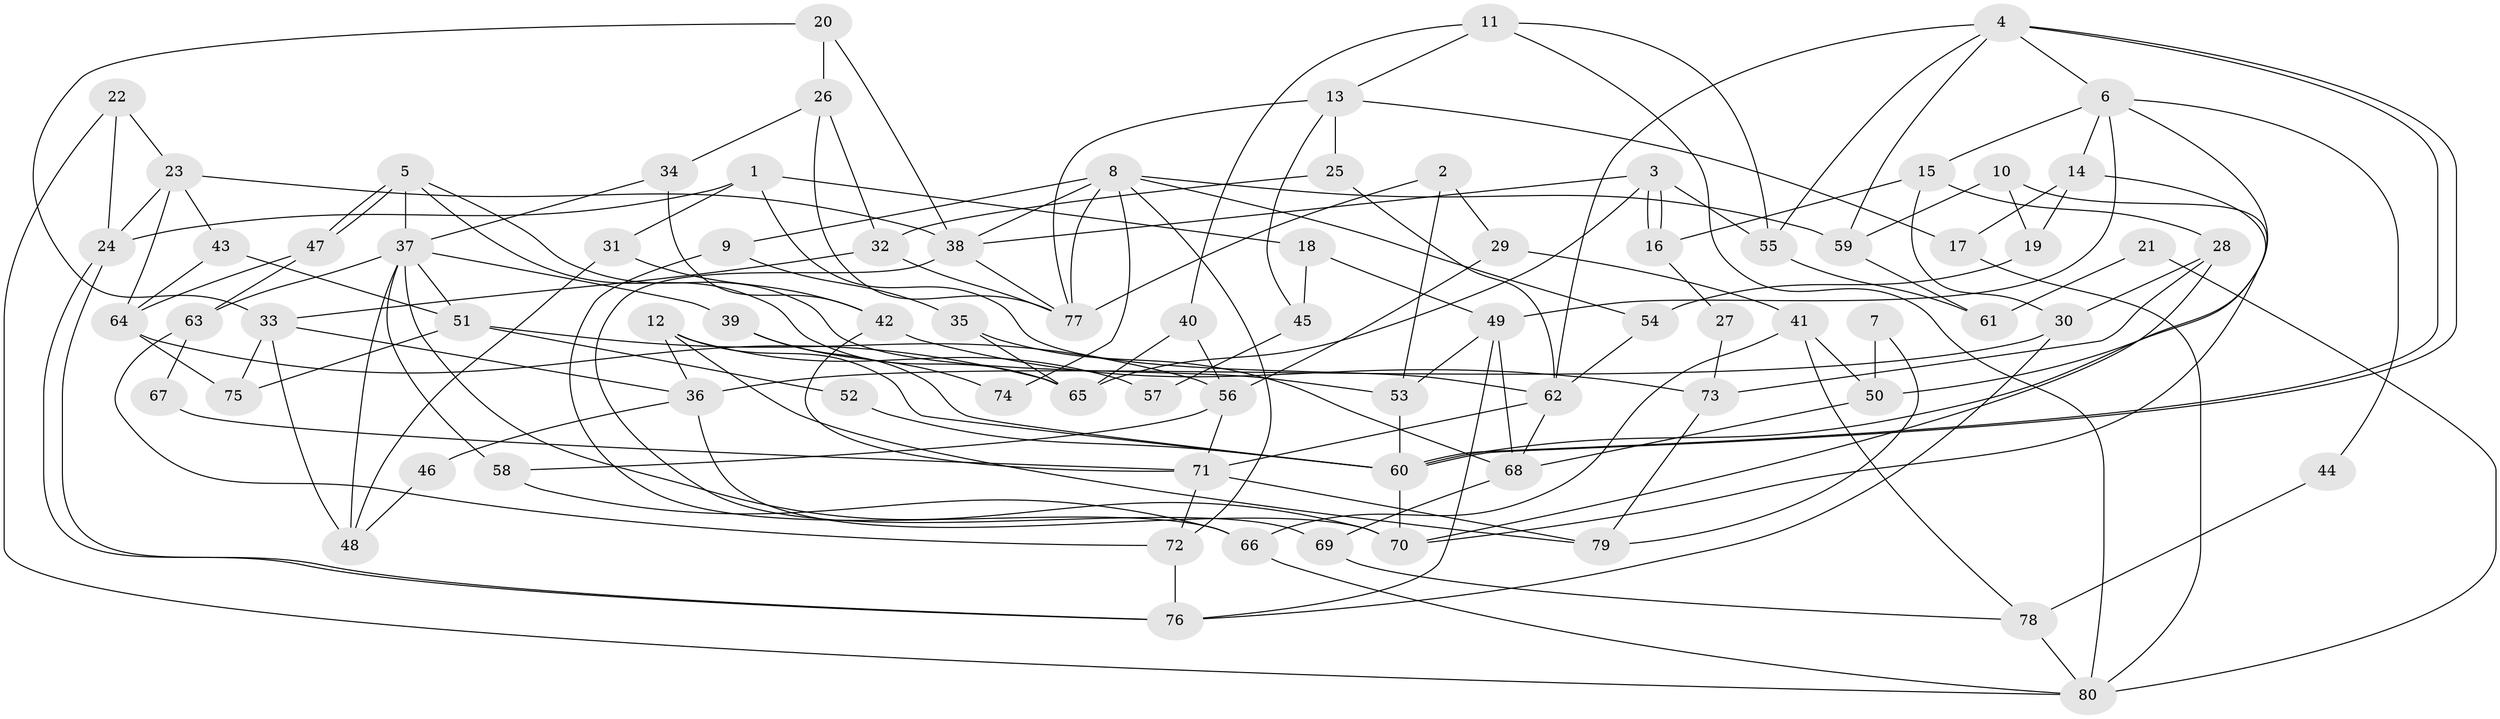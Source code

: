 // Generated by graph-tools (version 1.1) at 2025/11/02/27/25 16:11:23]
// undirected, 80 vertices, 160 edges
graph export_dot {
graph [start="1"]
  node [color=gray90,style=filled];
  1;
  2;
  3;
  4;
  5;
  6;
  7;
  8;
  9;
  10;
  11;
  12;
  13;
  14;
  15;
  16;
  17;
  18;
  19;
  20;
  21;
  22;
  23;
  24;
  25;
  26;
  27;
  28;
  29;
  30;
  31;
  32;
  33;
  34;
  35;
  36;
  37;
  38;
  39;
  40;
  41;
  42;
  43;
  44;
  45;
  46;
  47;
  48;
  49;
  50;
  51;
  52;
  53;
  54;
  55;
  56;
  57;
  58;
  59;
  60;
  61;
  62;
  63;
  64;
  65;
  66;
  67;
  68;
  69;
  70;
  71;
  72;
  73;
  74;
  75;
  76;
  77;
  78;
  79;
  80;
  1 -- 62;
  1 -- 24;
  1 -- 18;
  1 -- 31;
  2 -- 53;
  2 -- 77;
  2 -- 29;
  3 -- 16;
  3 -- 16;
  3 -- 55;
  3 -- 38;
  3 -- 65;
  4 -- 59;
  4 -- 60;
  4 -- 60;
  4 -- 6;
  4 -- 55;
  4 -- 62;
  5 -- 47;
  5 -- 47;
  5 -- 65;
  5 -- 37;
  5 -- 53;
  6 -- 49;
  6 -- 14;
  6 -- 15;
  6 -- 44;
  6 -- 50;
  7 -- 50;
  7 -- 79;
  8 -- 38;
  8 -- 77;
  8 -- 9;
  8 -- 54;
  8 -- 59;
  8 -- 72;
  8 -- 74;
  9 -- 66;
  9 -- 35;
  10 -- 70;
  10 -- 19;
  10 -- 59;
  11 -- 40;
  11 -- 13;
  11 -- 55;
  11 -- 80;
  12 -- 60;
  12 -- 36;
  12 -- 57;
  12 -- 79;
  13 -- 17;
  13 -- 77;
  13 -- 25;
  13 -- 45;
  14 -- 60;
  14 -- 17;
  14 -- 19;
  15 -- 30;
  15 -- 16;
  15 -- 28;
  16 -- 27;
  17 -- 80;
  18 -- 49;
  18 -- 45;
  19 -- 54;
  20 -- 33;
  20 -- 26;
  20 -- 38;
  21 -- 80;
  21 -- 61;
  22 -- 23;
  22 -- 80;
  22 -- 24;
  23 -- 24;
  23 -- 38;
  23 -- 43;
  23 -- 64;
  24 -- 76;
  24 -- 76;
  25 -- 32;
  25 -- 62;
  26 -- 34;
  26 -- 77;
  26 -- 32;
  27 -- 73;
  28 -- 30;
  28 -- 70;
  28 -- 73;
  29 -- 41;
  29 -- 56;
  30 -- 76;
  30 -- 36;
  31 -- 42;
  31 -- 48;
  32 -- 33;
  32 -- 77;
  33 -- 75;
  33 -- 48;
  33 -- 36;
  34 -- 42;
  34 -- 37;
  35 -- 68;
  35 -- 65;
  36 -- 70;
  36 -- 46;
  37 -- 63;
  37 -- 39;
  37 -- 48;
  37 -- 51;
  37 -- 58;
  37 -- 70;
  38 -- 69;
  38 -- 77;
  39 -- 60;
  39 -- 74;
  40 -- 56;
  40 -- 65;
  41 -- 50;
  41 -- 78;
  41 -- 66;
  42 -- 71;
  42 -- 73;
  43 -- 64;
  43 -- 51;
  44 -- 78;
  45 -- 57;
  46 -- 48;
  47 -- 64;
  47 -- 63;
  49 -- 76;
  49 -- 53;
  49 -- 68;
  50 -- 68;
  51 -- 52;
  51 -- 56;
  51 -- 75;
  52 -- 60;
  53 -- 60;
  54 -- 62;
  55 -- 61;
  56 -- 58;
  56 -- 71;
  58 -- 66;
  59 -- 61;
  60 -- 70;
  62 -- 68;
  62 -- 71;
  63 -- 72;
  63 -- 67;
  64 -- 65;
  64 -- 75;
  66 -- 80;
  67 -- 71;
  68 -- 69;
  69 -- 78;
  71 -- 72;
  71 -- 79;
  72 -- 76;
  73 -- 79;
  78 -- 80;
}
